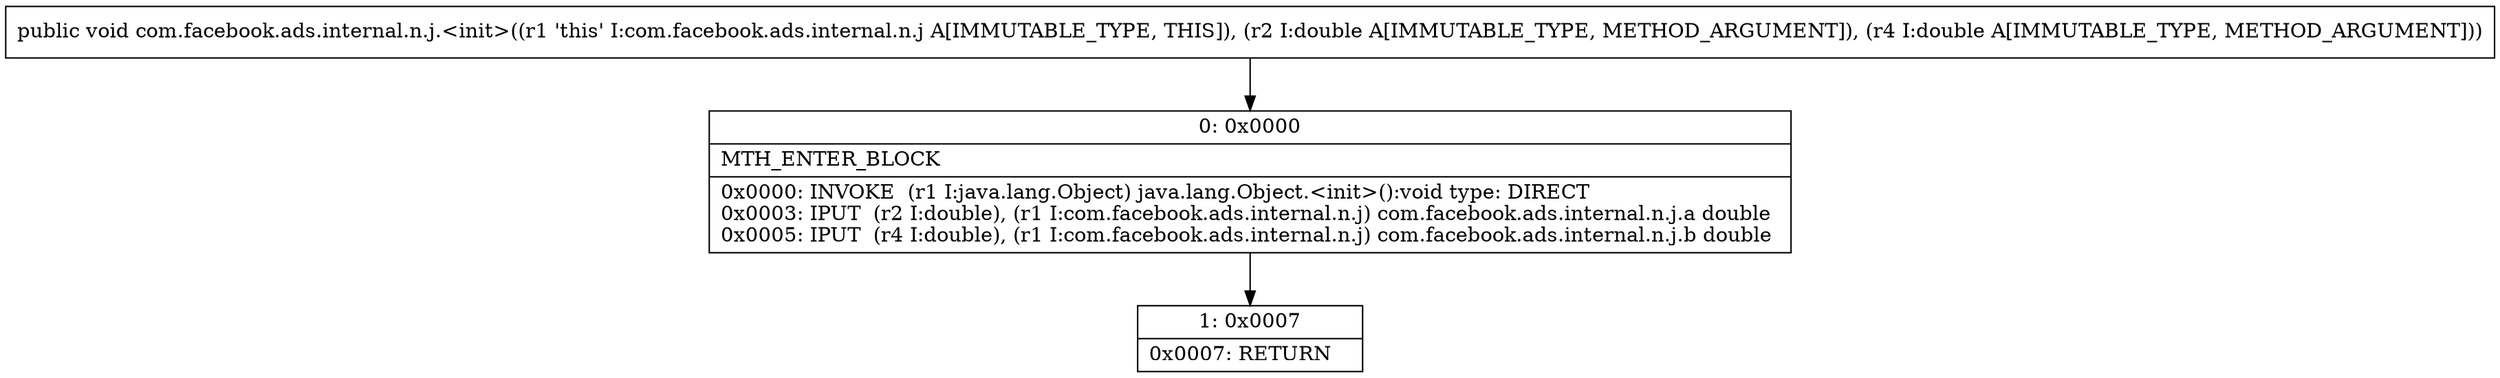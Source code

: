 digraph "CFG forcom.facebook.ads.internal.n.j.\<init\>(DD)V" {
Node_0 [shape=record,label="{0\:\ 0x0000|MTH_ENTER_BLOCK\l|0x0000: INVOKE  (r1 I:java.lang.Object) java.lang.Object.\<init\>():void type: DIRECT \l0x0003: IPUT  (r2 I:double), (r1 I:com.facebook.ads.internal.n.j) com.facebook.ads.internal.n.j.a double \l0x0005: IPUT  (r4 I:double), (r1 I:com.facebook.ads.internal.n.j) com.facebook.ads.internal.n.j.b double \l}"];
Node_1 [shape=record,label="{1\:\ 0x0007|0x0007: RETURN   \l}"];
MethodNode[shape=record,label="{public void com.facebook.ads.internal.n.j.\<init\>((r1 'this' I:com.facebook.ads.internal.n.j A[IMMUTABLE_TYPE, THIS]), (r2 I:double A[IMMUTABLE_TYPE, METHOD_ARGUMENT]), (r4 I:double A[IMMUTABLE_TYPE, METHOD_ARGUMENT])) }"];
MethodNode -> Node_0;
Node_0 -> Node_1;
}

